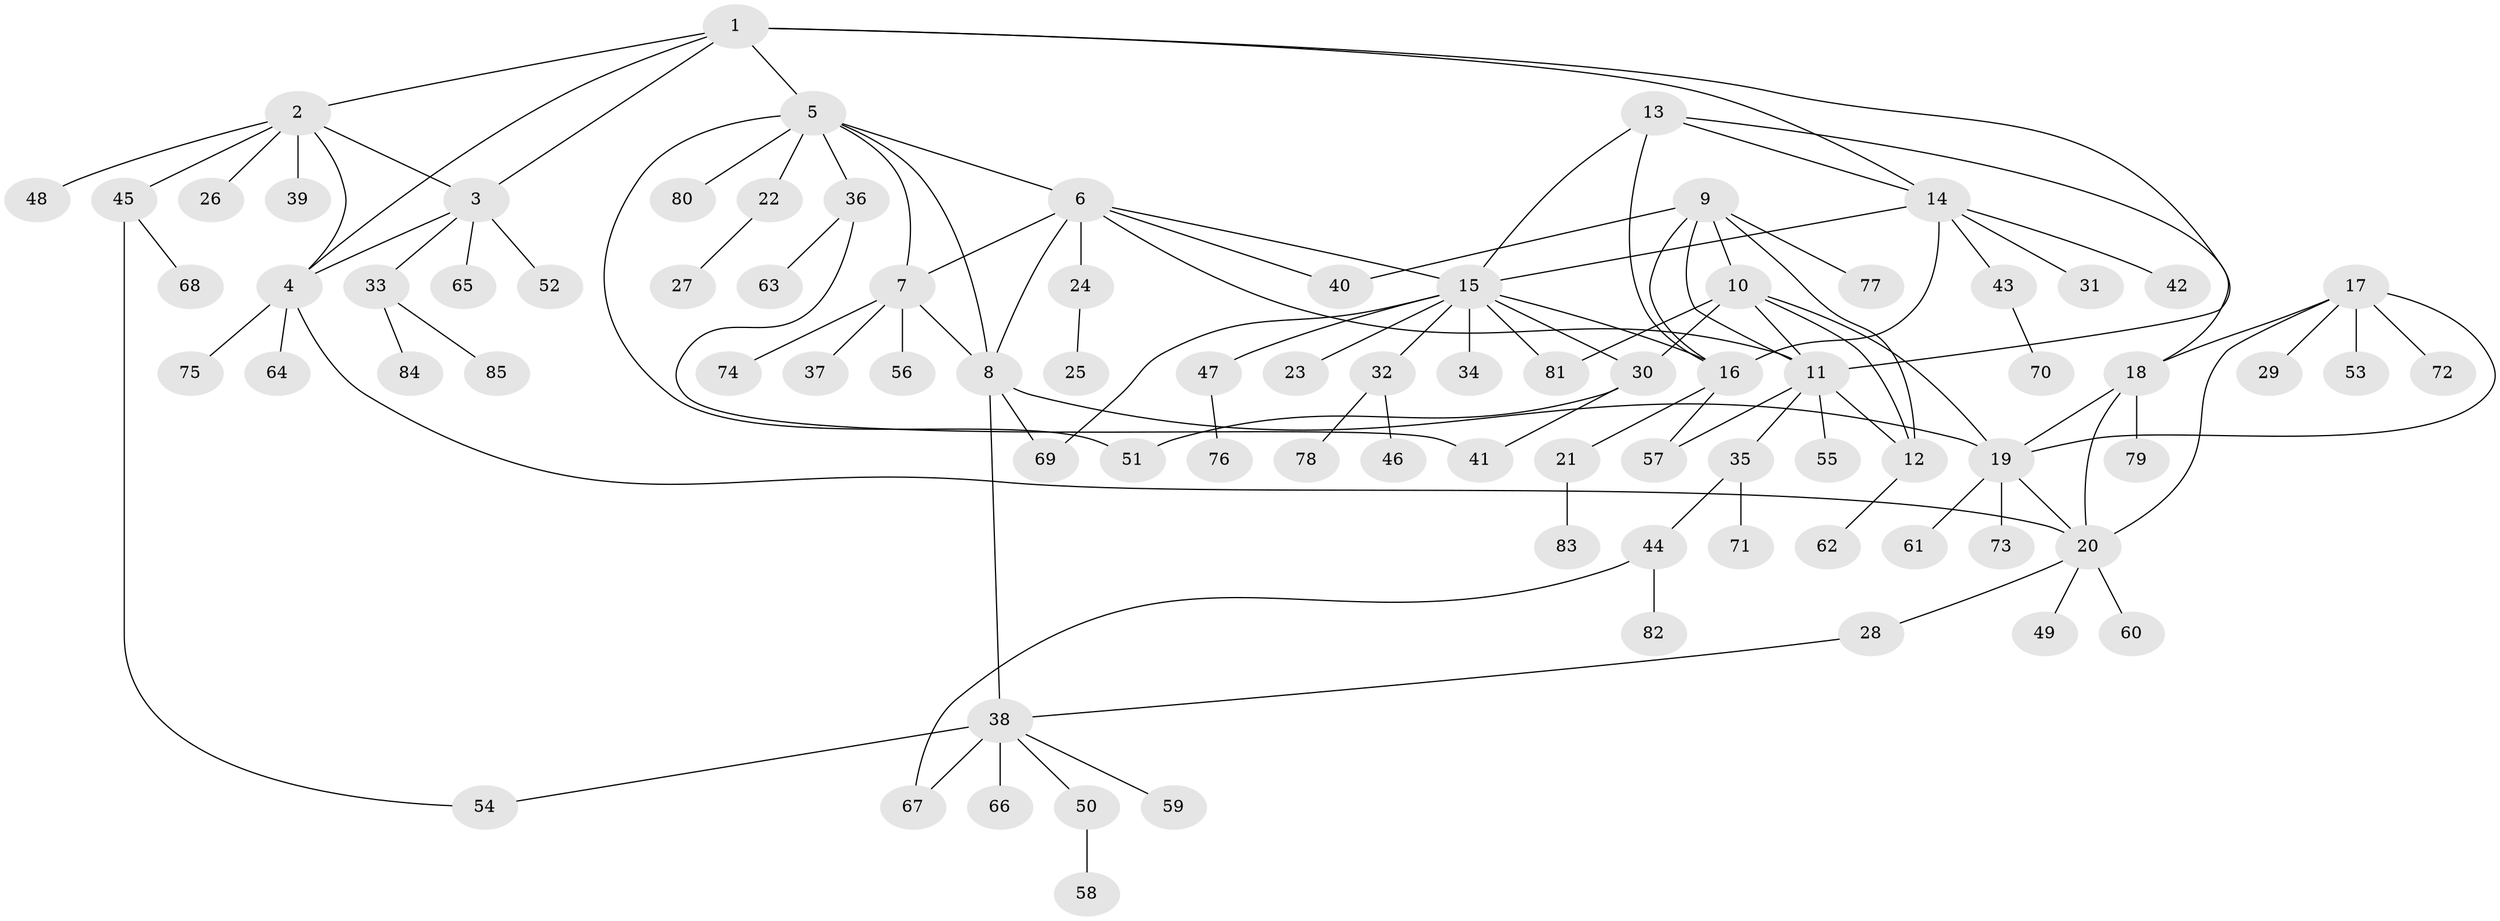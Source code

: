 // coarse degree distribution, {8: 0.03389830508474576, 7: 0.06779661016949153, 4: 0.03389830508474576, 9: 0.01694915254237288, 5: 0.03389830508474576, 6: 0.1016949152542373, 11: 0.01694915254237288, 2: 0.15254237288135594, 1: 0.5423728813559322}
// Generated by graph-tools (version 1.1) at 2025/42/03/06/25 10:42:10]
// undirected, 85 vertices, 115 edges
graph export_dot {
graph [start="1"]
  node [color=gray90,style=filled];
  1;
  2;
  3;
  4;
  5;
  6;
  7;
  8;
  9;
  10;
  11;
  12;
  13;
  14;
  15;
  16;
  17;
  18;
  19;
  20;
  21;
  22;
  23;
  24;
  25;
  26;
  27;
  28;
  29;
  30;
  31;
  32;
  33;
  34;
  35;
  36;
  37;
  38;
  39;
  40;
  41;
  42;
  43;
  44;
  45;
  46;
  47;
  48;
  49;
  50;
  51;
  52;
  53;
  54;
  55;
  56;
  57;
  58;
  59;
  60;
  61;
  62;
  63;
  64;
  65;
  66;
  67;
  68;
  69;
  70;
  71;
  72;
  73;
  74;
  75;
  76;
  77;
  78;
  79;
  80;
  81;
  82;
  83;
  84;
  85;
  1 -- 2;
  1 -- 3;
  1 -- 4;
  1 -- 5;
  1 -- 11;
  1 -- 14;
  2 -- 3;
  2 -- 4;
  2 -- 26;
  2 -- 39;
  2 -- 45;
  2 -- 48;
  3 -- 4;
  3 -- 33;
  3 -- 52;
  3 -- 65;
  4 -- 20;
  4 -- 64;
  4 -- 75;
  5 -- 6;
  5 -- 7;
  5 -- 8;
  5 -- 22;
  5 -- 36;
  5 -- 51;
  5 -- 80;
  6 -- 7;
  6 -- 8;
  6 -- 11;
  6 -- 15;
  6 -- 24;
  6 -- 40;
  7 -- 8;
  7 -- 37;
  7 -- 56;
  7 -- 74;
  8 -- 19;
  8 -- 38;
  8 -- 69;
  9 -- 10;
  9 -- 11;
  9 -- 12;
  9 -- 16;
  9 -- 40;
  9 -- 77;
  10 -- 11;
  10 -- 12;
  10 -- 19;
  10 -- 30;
  10 -- 81;
  11 -- 12;
  11 -- 35;
  11 -- 55;
  11 -- 57;
  12 -- 62;
  13 -- 14;
  13 -- 15;
  13 -- 16;
  13 -- 18;
  14 -- 15;
  14 -- 16;
  14 -- 31;
  14 -- 42;
  14 -- 43;
  15 -- 16;
  15 -- 23;
  15 -- 30;
  15 -- 32;
  15 -- 34;
  15 -- 47;
  15 -- 69;
  15 -- 81;
  16 -- 21;
  16 -- 57;
  17 -- 18;
  17 -- 19;
  17 -- 20;
  17 -- 29;
  17 -- 53;
  17 -- 72;
  18 -- 19;
  18 -- 20;
  18 -- 79;
  19 -- 20;
  19 -- 61;
  19 -- 73;
  20 -- 28;
  20 -- 49;
  20 -- 60;
  21 -- 83;
  22 -- 27;
  24 -- 25;
  28 -- 38;
  30 -- 41;
  30 -- 51;
  32 -- 46;
  32 -- 78;
  33 -- 84;
  33 -- 85;
  35 -- 44;
  35 -- 71;
  36 -- 41;
  36 -- 63;
  38 -- 50;
  38 -- 54;
  38 -- 59;
  38 -- 66;
  38 -- 67;
  43 -- 70;
  44 -- 67;
  44 -- 82;
  45 -- 54;
  45 -- 68;
  47 -- 76;
  50 -- 58;
}
